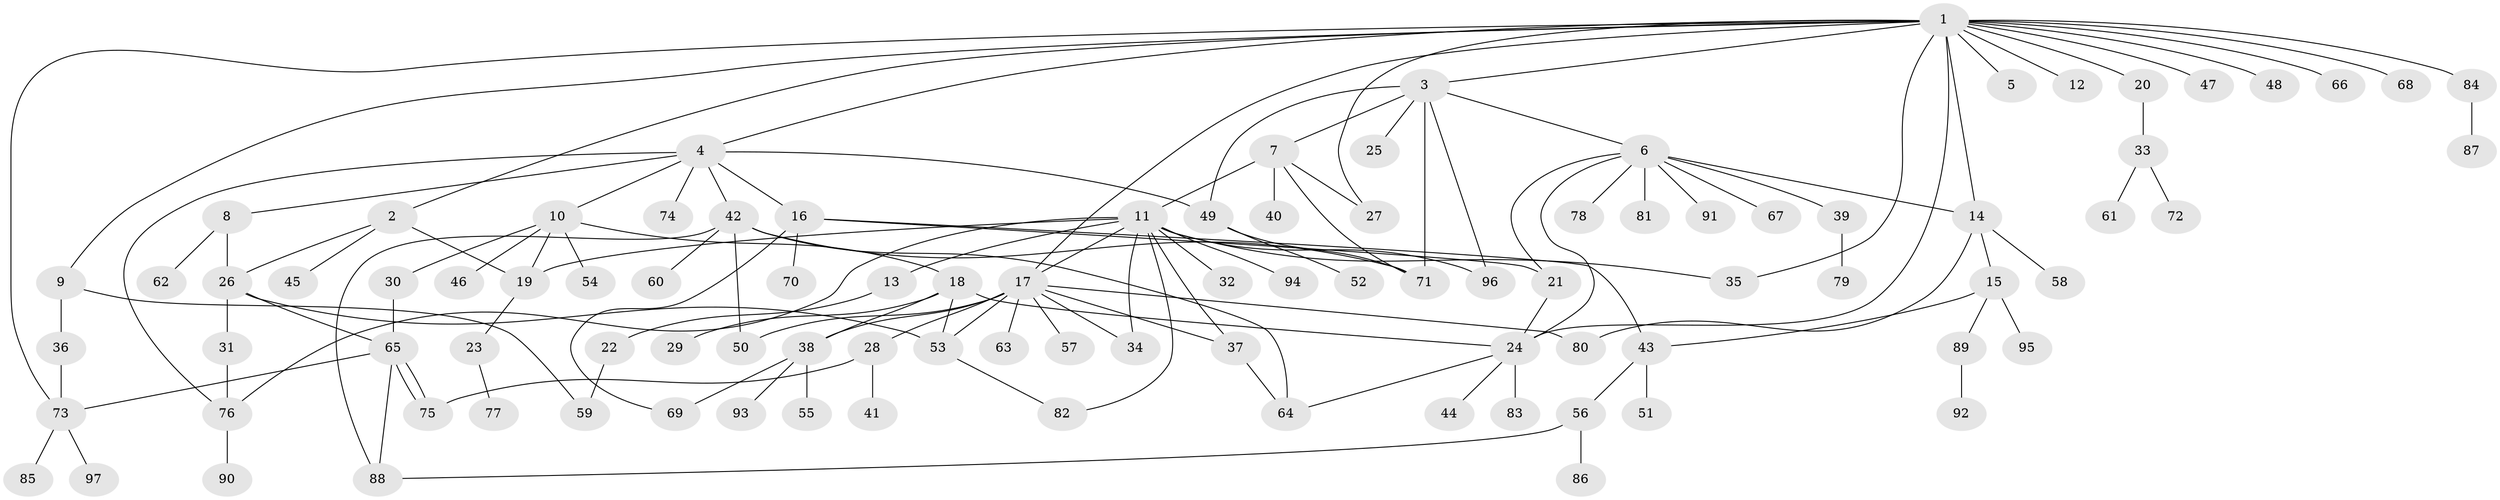 // Generated by graph-tools (version 1.1) at 2025/25/03/09/25 03:25:54]
// undirected, 97 vertices, 134 edges
graph export_dot {
graph [start="1"]
  node [color=gray90,style=filled];
  1;
  2;
  3;
  4;
  5;
  6;
  7;
  8;
  9;
  10;
  11;
  12;
  13;
  14;
  15;
  16;
  17;
  18;
  19;
  20;
  21;
  22;
  23;
  24;
  25;
  26;
  27;
  28;
  29;
  30;
  31;
  32;
  33;
  34;
  35;
  36;
  37;
  38;
  39;
  40;
  41;
  42;
  43;
  44;
  45;
  46;
  47;
  48;
  49;
  50;
  51;
  52;
  53;
  54;
  55;
  56;
  57;
  58;
  59;
  60;
  61;
  62;
  63;
  64;
  65;
  66;
  67;
  68;
  69;
  70;
  71;
  72;
  73;
  74;
  75;
  76;
  77;
  78;
  79;
  80;
  81;
  82;
  83;
  84;
  85;
  86;
  87;
  88;
  89;
  90;
  91;
  92;
  93;
  94;
  95;
  96;
  97;
  1 -- 2;
  1 -- 3;
  1 -- 4;
  1 -- 5;
  1 -- 9;
  1 -- 12;
  1 -- 14;
  1 -- 17;
  1 -- 20;
  1 -- 24;
  1 -- 27;
  1 -- 35;
  1 -- 47;
  1 -- 48;
  1 -- 66;
  1 -- 68;
  1 -- 73;
  1 -- 84;
  2 -- 19;
  2 -- 26;
  2 -- 45;
  3 -- 6;
  3 -- 7;
  3 -- 25;
  3 -- 49;
  3 -- 71;
  3 -- 96;
  4 -- 8;
  4 -- 10;
  4 -- 16;
  4 -- 42;
  4 -- 49;
  4 -- 74;
  4 -- 76;
  6 -- 14;
  6 -- 21;
  6 -- 24;
  6 -- 39;
  6 -- 67;
  6 -- 78;
  6 -- 81;
  6 -- 91;
  7 -- 11;
  7 -- 27;
  7 -- 40;
  7 -- 71;
  8 -- 26;
  8 -- 62;
  9 -- 36;
  9 -- 59;
  10 -- 18;
  10 -- 19;
  10 -- 30;
  10 -- 46;
  10 -- 54;
  11 -- 13;
  11 -- 17;
  11 -- 19;
  11 -- 32;
  11 -- 34;
  11 -- 35;
  11 -- 37;
  11 -- 76;
  11 -- 82;
  11 -- 94;
  11 -- 96;
  13 -- 22;
  14 -- 15;
  14 -- 58;
  14 -- 80;
  15 -- 43;
  15 -- 89;
  15 -- 95;
  16 -- 21;
  16 -- 43;
  16 -- 69;
  16 -- 70;
  17 -- 28;
  17 -- 34;
  17 -- 37;
  17 -- 38;
  17 -- 50;
  17 -- 53;
  17 -- 57;
  17 -- 63;
  17 -- 80;
  18 -- 24;
  18 -- 29;
  18 -- 38;
  18 -- 53;
  19 -- 23;
  20 -- 33;
  21 -- 24;
  22 -- 59;
  23 -- 77;
  24 -- 44;
  24 -- 64;
  24 -- 83;
  26 -- 31;
  26 -- 53;
  26 -- 65;
  28 -- 41;
  28 -- 75;
  30 -- 65;
  31 -- 76;
  33 -- 61;
  33 -- 72;
  36 -- 73;
  37 -- 64;
  38 -- 55;
  38 -- 69;
  38 -- 93;
  39 -- 79;
  42 -- 50;
  42 -- 60;
  42 -- 64;
  42 -- 71;
  42 -- 88;
  43 -- 51;
  43 -- 56;
  49 -- 52;
  49 -- 71;
  53 -- 82;
  56 -- 86;
  56 -- 88;
  65 -- 73;
  65 -- 75;
  65 -- 75;
  65 -- 88;
  73 -- 85;
  73 -- 97;
  76 -- 90;
  84 -- 87;
  89 -- 92;
}
